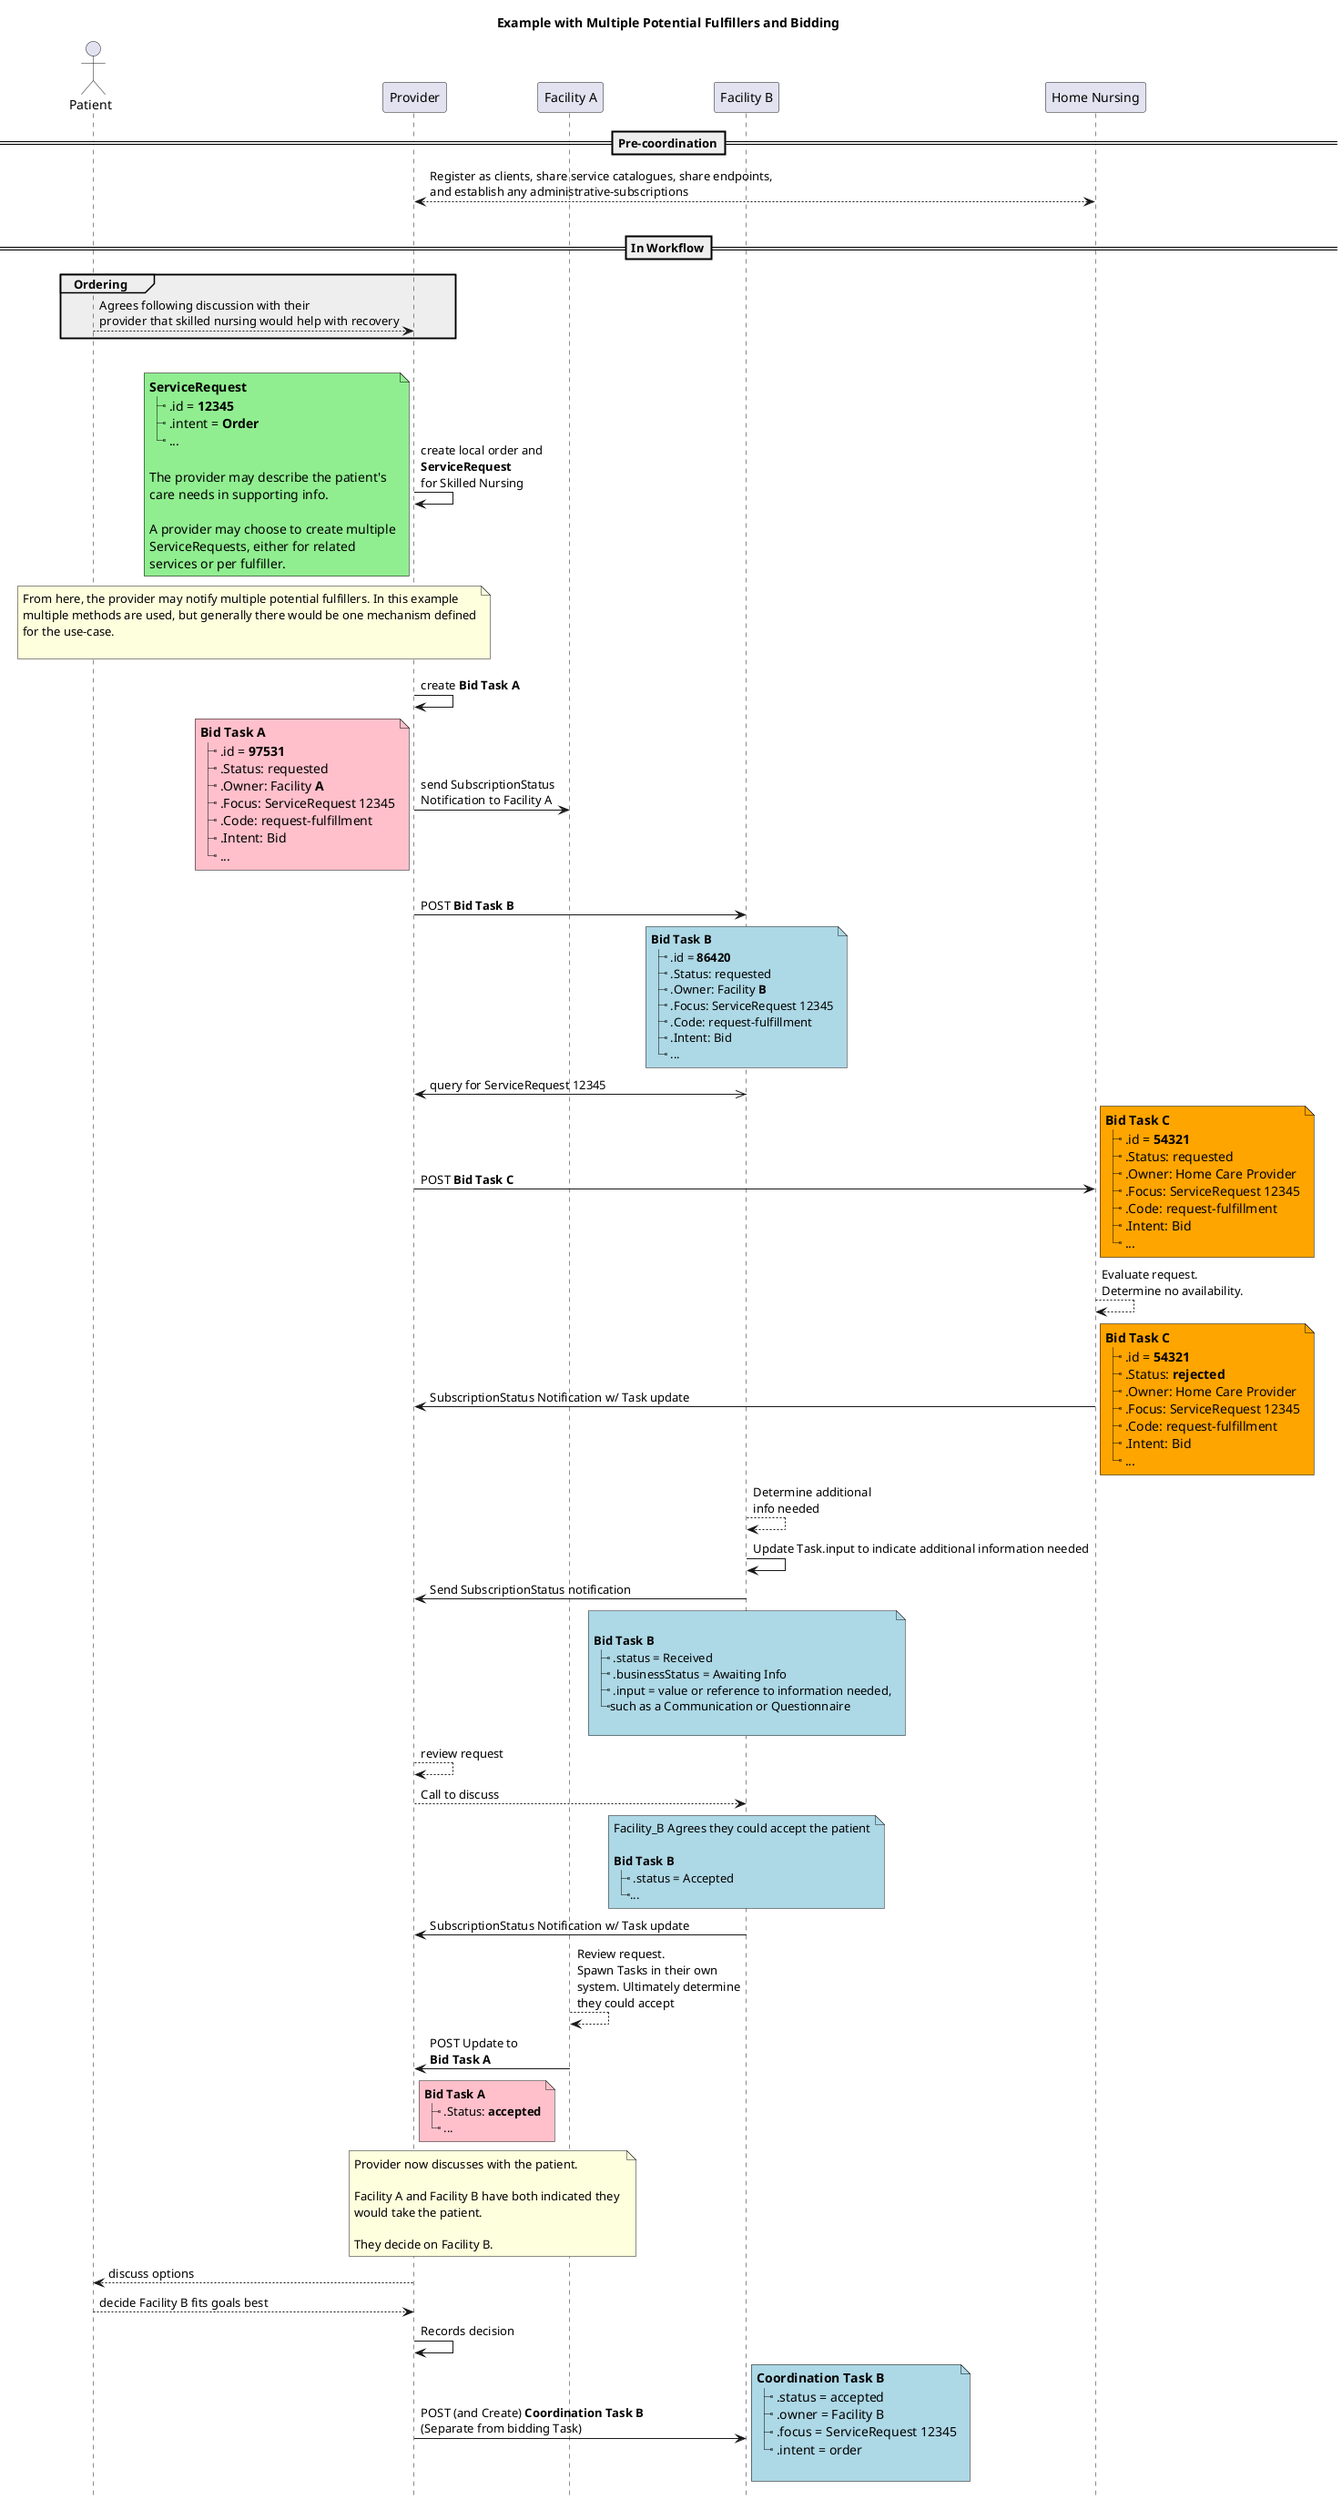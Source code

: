 @startuml
skinparam svgDimensionStyle false
'skinparam sequenceMessageAlign center
title 
	Example with Multiple Potential Fulfillers and Bidding
end title

hide footbox

skinparam Note<<resource>> {
    'BackgroundColor Pink
    FontName Consolas
    FontSize 14
    'FontStyle Bold
    BorderColor Black
}


actor "Patient" as Patient
participant "Provider" as Provider
participant "Facility A" as Facility_A
participant "Facility B" as Facility_B
participant "Home Nursing" as HC_Provider

==Pre-coordination==

Provider <--> HC_Provider: Register as clients, share service catalogues, share endpoints,\nand establish any administrative-subscriptions

||20||

==In Workflow==
group #eee Ordering
Patient--> Provider: Agrees following discussion with their\nprovider that skilled nursing would help with recovery
end

group Workflow

Provider -> Provider: create local order and \n**ServiceRequest**\nfor Skilled Nursing 

note left <<resource>> #lightgreen
**ServiceRequest**
|_ .id = **12345**
|_ .intent = **Order**
|_ ...

The provider may describe the patient's 
care needs in supporting info.

A provider may choose to create multiple
ServiceRequests, either for related
services or per fulfiller.
end note


note over Patient, Provider
From here, the provider may notify multiple potential fulfillers. In this example
multiple methods are used, but generally there would be one mechanism defined
for the use-case. 

end note
||10||

Provider -> Provider: create **Bid Task A**
Provider -> Facility_A: send SubscriptionStatus\nNotification to Facility A
note left <<resource>> #pink
**Bid Task A** 
|_ .id = **97531**
|_ .Status: requested
|_ .Owner: Facility **A**
|_ .Focus: ServiceRequest 12345
|_ .Code: request-fulfillment
|_ .Intent: Bid
|_ ...
end note 


||20||

Provider -> Facility_B: POST **Bid Task B**

note over Facility_B #lightblue
**Bid Task B** 
|_ .id = **86420**
|_ .Status: requested
|_ .Owner: Facility **B**
|_ .Focus: ServiceRequest 12345
|_ .Code: request-fulfillment
|_ .Intent: Bid
|_ ...
end note 

Facility_B <<-> Provider: query for ServiceRequest 12345

Provider -> HC_Provider: POST **Bid Task C**

note right <<resource>> #orange
**Bid Task C** 
|_ .id = **54321**
|_ .Status: requested
|_ .Owner: Home Care Provider
|_ .Focus: ServiceRequest 12345
|_ .Code: request-fulfillment
|_ .Intent: Bid
|_ ...
end note


HC_Provider --> HC_Provider: Evaluate request.\nDetermine no availability.

HC_Provider -> Provider: SubscriptionStatus Notification w/ Task update

note right <<resource>> #orange
**Bid Task C** 
|_ .id = **54321**
|_ .Status: **rejected**
|_ .Owner: Home Care Provider
|_ .Focus: ServiceRequest 12345
|_ .Code: request-fulfillment
|_ .Intent: Bid
|_ ...
end note


Facility_B --> Facility_B: Determine additional\ninfo needed

Facility_B -> Facility_B: Update Task.input to indicate additional information needed

Facility_B -> Provider: Send SubscriptionStatus notification

note over Facility_B #lightblue

**Bid Task B**
|_ .status = Received
|_ .businessStatus = Awaiting Info
|_ .input = value or reference to information needed,\nsuch as a Communication or Questionnaire

end note 

Provider --> Provider: review request

Provider --> Facility_B: Call to discuss

note over Facility_B #lightblue
Facility_B Agrees they could accept the patient

**Bid Task B**
|_ .status = Accepted
|_...
end note 

Facility_B -> Provider: SubscriptionStatus Notification w/ Task update

Facility_A --> Facility_A: Review request.\nSpawn Tasks in their own\nsystem. Ultimately determine\nthey could accept

Facility_A -> Provider: POST Update to\n**Bid Task A**

note right Provider #pink
**Bid Task A** 
|_ .Status: **accepted**
|_ ...
end note 


note over Provider, Facility_A
Provider now discusses with the patient.

Facility A and Facility B have both indicated they 
would take the patient.

They decide on Facility B.
end note

Provider --> Patient: discuss options

Patient --> Provider: decide Facility B fits goals best

Provider -> Provider: Records decision

Provider -> Facility_B: POST (and Create) **Coordination Task B** \n(Separate from bidding Task)

note right <<resource>> #lightblue
**Coordination Task B**
|_ .status = accepted
|_ .owner = Facility B
|_ .focus = ServiceRequest 12345
|_ .intent = order

end note
@enduml
